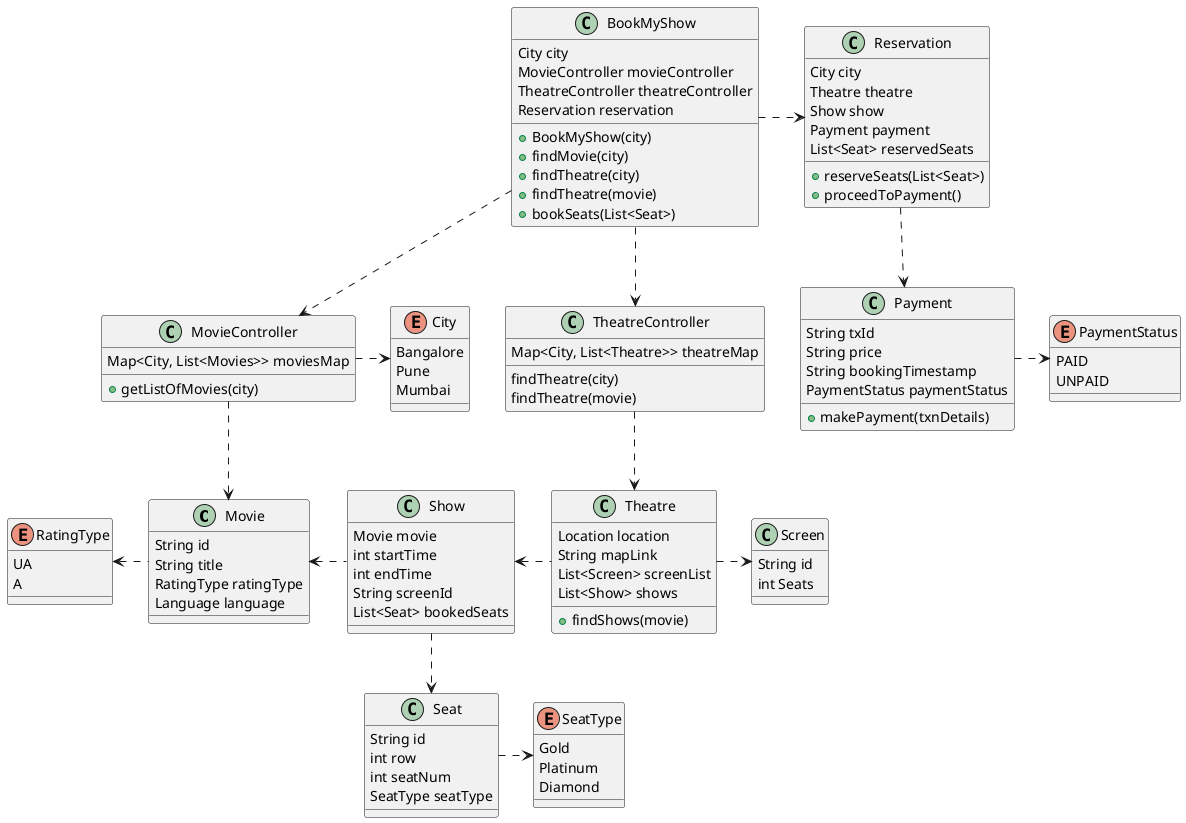 @startuml 

class Movie {
    String id 
    String title
    RatingType ratingType
    Language language
}

enum RatingType {
    UA 
    A
}

class Theatre {
    Location location
    String mapLink
    List<Screen> screenList
    List<Show> shows

    + findShows(movie)
}

enum City {
    Bangalore
    Pune 
    Mumbai
}

class Screen {
    String id 
    int Seats
}

class Show {
    Movie movie 
    int startTime
    int endTime
    String screenId 
    List<Seat> bookedSeats
}

class MovieController {
    Map<City, List<Movies>> moviesMap

    + getListOfMovies(city)
}

class TheatreController {
    Map<City, List<Theatre>> theatreMap

    findTheatre(city)
    findTheatre(movie)
}

class Seat {
    String id 
    int row 
    int seatNum 
    SeatType seatType 
}

enum SeatType {
    Gold 
    Platinum 
    Diamond
}

class BookMyShow {
    City city
    MovieController movieController
    TheatreController theatreController 
    Reservation reservation 

    + BookMyShow(city)
    + findMovie(city)
    + findTheatre(city)
    + findTheatre(movie)
    + bookSeats(List<Seat>)
}

class Reservation {
    City city
    Theatre theatre 
    Show show
    Payment payment  
    List<Seat> reservedSeats

    + reserveSeats(List<Seat>)
    + proceedToPayment()
}

class Payment {
    String txId 
    String price 
    String bookingTimestamp
    PaymentStatus paymentStatus

    + makePayment(txnDetails)
}

enum PaymentStatus {
    PAID 
    UNPAID
}



BookMyShow ..> MovieController
BookMyShow ..> TheatreController
BookMyShow .> Reservation
Reservation ..> Payment
MovieController ..> Movie
MovieController .> City
TheatreController ..> Theatre
Seat .> SeatType
Show ..> Seat
Theatre .> Screen
Show <. Theatre
Movie <. Show
RatingType <. Movie
Payment .> PaymentStatus

@enduml 
